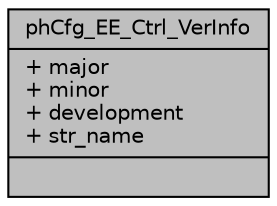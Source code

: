 digraph "phCfg_EE_Ctrl_VerInfo"
{
  edge [fontname="Helvetica",fontsize="10",labelfontname="Helvetica",labelfontsize="10"];
  node [fontname="Helvetica",fontsize="10",shape=record];
  Node0 [label="{phCfg_EE_Ctrl_VerInfo\n|+ major\l+ minor\l+ development\l+ str_name\l|}",height=0.2,width=0.4,color="black", fillcolor="grey75", style="filled", fontcolor="black"];
}

